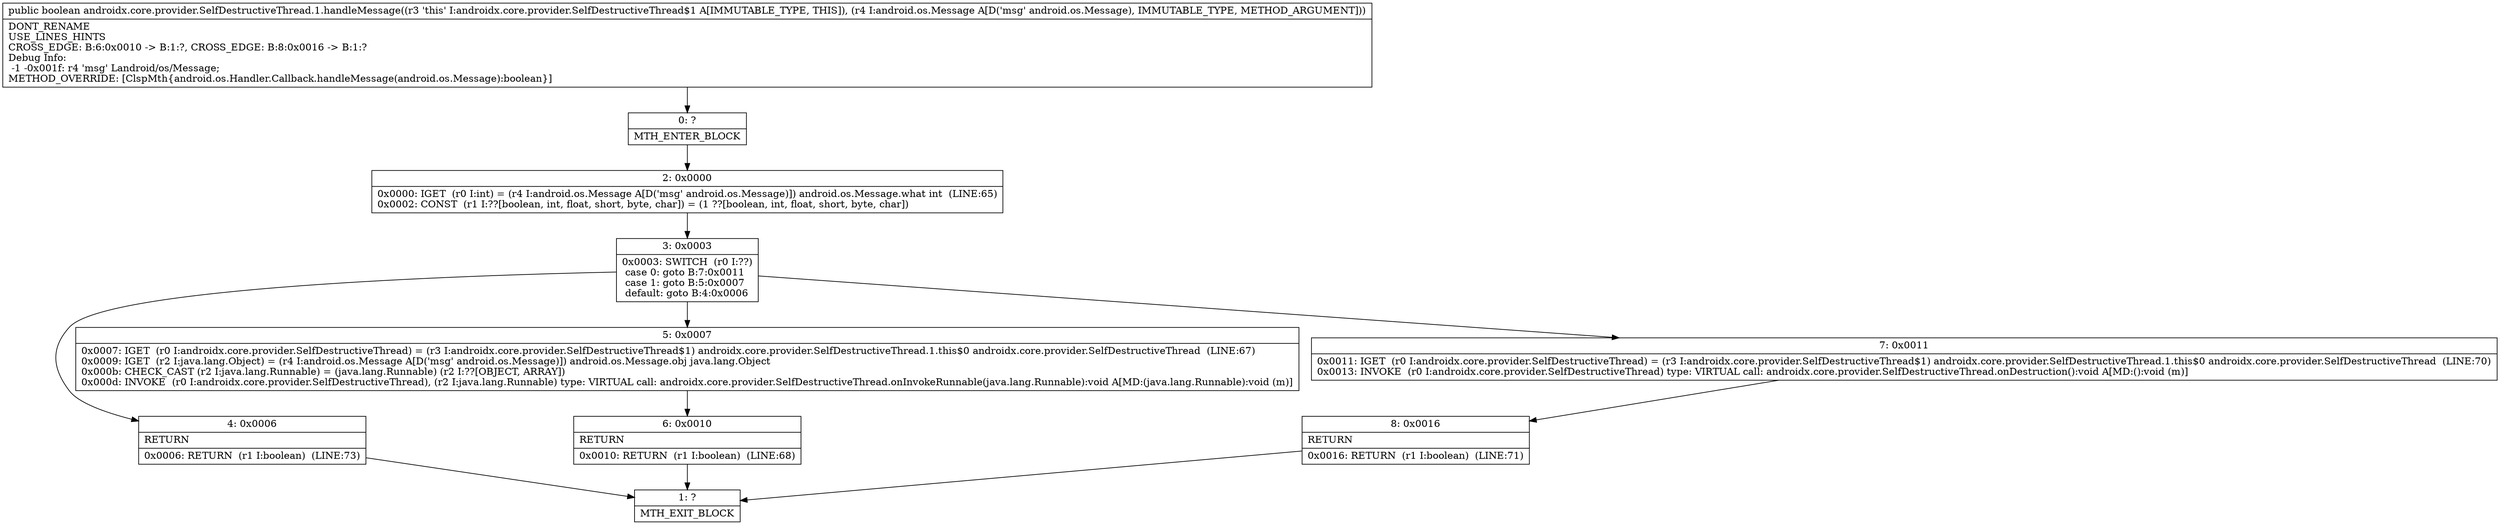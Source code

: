 digraph "CFG forandroidx.core.provider.SelfDestructiveThread.1.handleMessage(Landroid\/os\/Message;)Z" {
Node_0 [shape=record,label="{0\:\ ?|MTH_ENTER_BLOCK\l}"];
Node_2 [shape=record,label="{2\:\ 0x0000|0x0000: IGET  (r0 I:int) = (r4 I:android.os.Message A[D('msg' android.os.Message)]) android.os.Message.what int  (LINE:65)\l0x0002: CONST  (r1 I:??[boolean, int, float, short, byte, char]) = (1 ??[boolean, int, float, short, byte, char]) \l}"];
Node_3 [shape=record,label="{3\:\ 0x0003|0x0003: SWITCH  (r0 I:??)\l case 0: goto B:7:0x0011\l case 1: goto B:5:0x0007\l default: goto B:4:0x0006 \l}"];
Node_4 [shape=record,label="{4\:\ 0x0006|RETURN\l|0x0006: RETURN  (r1 I:boolean)  (LINE:73)\l}"];
Node_1 [shape=record,label="{1\:\ ?|MTH_EXIT_BLOCK\l}"];
Node_5 [shape=record,label="{5\:\ 0x0007|0x0007: IGET  (r0 I:androidx.core.provider.SelfDestructiveThread) = (r3 I:androidx.core.provider.SelfDestructiveThread$1) androidx.core.provider.SelfDestructiveThread.1.this$0 androidx.core.provider.SelfDestructiveThread  (LINE:67)\l0x0009: IGET  (r2 I:java.lang.Object) = (r4 I:android.os.Message A[D('msg' android.os.Message)]) android.os.Message.obj java.lang.Object \l0x000b: CHECK_CAST (r2 I:java.lang.Runnable) = (java.lang.Runnable) (r2 I:??[OBJECT, ARRAY]) \l0x000d: INVOKE  (r0 I:androidx.core.provider.SelfDestructiveThread), (r2 I:java.lang.Runnable) type: VIRTUAL call: androidx.core.provider.SelfDestructiveThread.onInvokeRunnable(java.lang.Runnable):void A[MD:(java.lang.Runnable):void (m)]\l}"];
Node_6 [shape=record,label="{6\:\ 0x0010|RETURN\l|0x0010: RETURN  (r1 I:boolean)  (LINE:68)\l}"];
Node_7 [shape=record,label="{7\:\ 0x0011|0x0011: IGET  (r0 I:androidx.core.provider.SelfDestructiveThread) = (r3 I:androidx.core.provider.SelfDestructiveThread$1) androidx.core.provider.SelfDestructiveThread.1.this$0 androidx.core.provider.SelfDestructiveThread  (LINE:70)\l0x0013: INVOKE  (r0 I:androidx.core.provider.SelfDestructiveThread) type: VIRTUAL call: androidx.core.provider.SelfDestructiveThread.onDestruction():void A[MD:():void (m)]\l}"];
Node_8 [shape=record,label="{8\:\ 0x0016|RETURN\l|0x0016: RETURN  (r1 I:boolean)  (LINE:71)\l}"];
MethodNode[shape=record,label="{public boolean androidx.core.provider.SelfDestructiveThread.1.handleMessage((r3 'this' I:androidx.core.provider.SelfDestructiveThread$1 A[IMMUTABLE_TYPE, THIS]), (r4 I:android.os.Message A[D('msg' android.os.Message), IMMUTABLE_TYPE, METHOD_ARGUMENT]))  | DONT_RENAME\lUSE_LINES_HINTS\lCROSS_EDGE: B:6:0x0010 \-\> B:1:?, CROSS_EDGE: B:8:0x0016 \-\> B:1:?\lDebug Info:\l  \-1 \-0x001f: r4 'msg' Landroid\/os\/Message;\lMETHOD_OVERRIDE: [ClspMth\{android.os.Handler.Callback.handleMessage(android.os.Message):boolean\}]\l}"];
MethodNode -> Node_0;Node_0 -> Node_2;
Node_2 -> Node_3;
Node_3 -> Node_4;
Node_3 -> Node_5;
Node_3 -> Node_7;
Node_4 -> Node_1;
Node_5 -> Node_6;
Node_6 -> Node_1;
Node_7 -> Node_8;
Node_8 -> Node_1;
}

